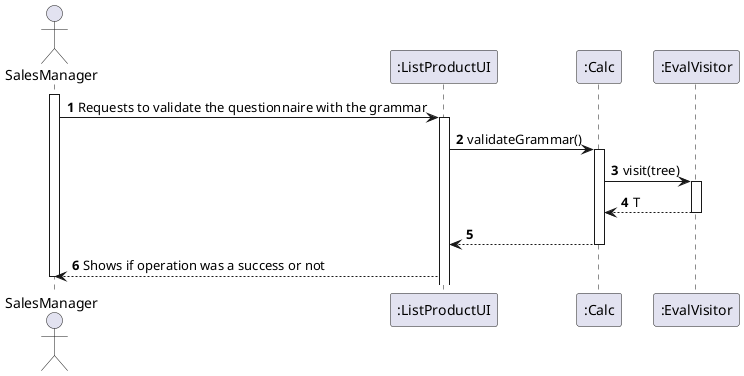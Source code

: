 @startuml
autonumber
actor SalesManager as Admin
participant ":ListProductUI" as UI
participant ":Calc" as Controller
participant ":EvalVisitor" as Service

activate Admin
Admin -> UI: Requests to validate the questionnaire with the grammar
activate UI

UI -> Controller:validateGrammar()
activate Controller
Controller -> Service: visit(tree)
activate Service

Service --> Controller: T
deactivate Service
Controller --> UI
deactivate Controller
UI --> Admin: Shows if operation was a success or not
deactivate Admin
@enduml
